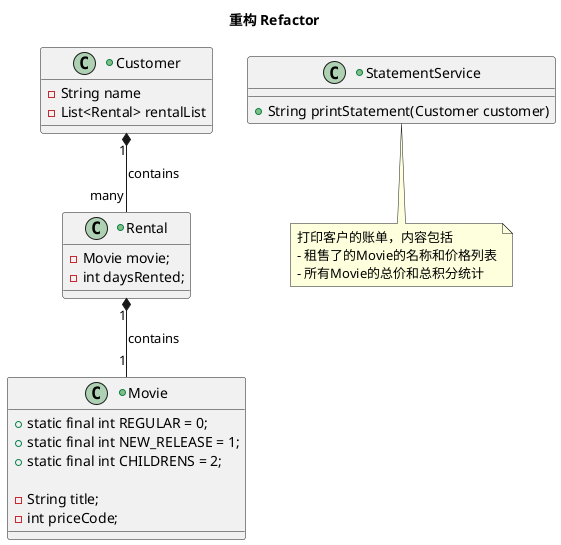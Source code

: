 @startuml

title 重构 Refactor

+Class Customer {
 -String name
 -List<Rental> rentalList
}

+Class Movie{
    +static final int REGULAR = 0;
    +static final int NEW_RELEASE = 1;
    +static final int CHILDRENS = 2;

    -String title;
    -int priceCode;
}

+Class Rental{
    -Movie movie;
    -int daysRented;
}

Customer "1" *-- "many" Rental : contains
Rental "1" *-- "1" Movie : contains

+Class StatementService{
 +String printStatement(Customer customer)
}
note bottom
打印客户的账单，内容包括
- 租售了的Movie的名称和价格列表
- 所有Movie的总价和总积分统计
end note


@enduml
